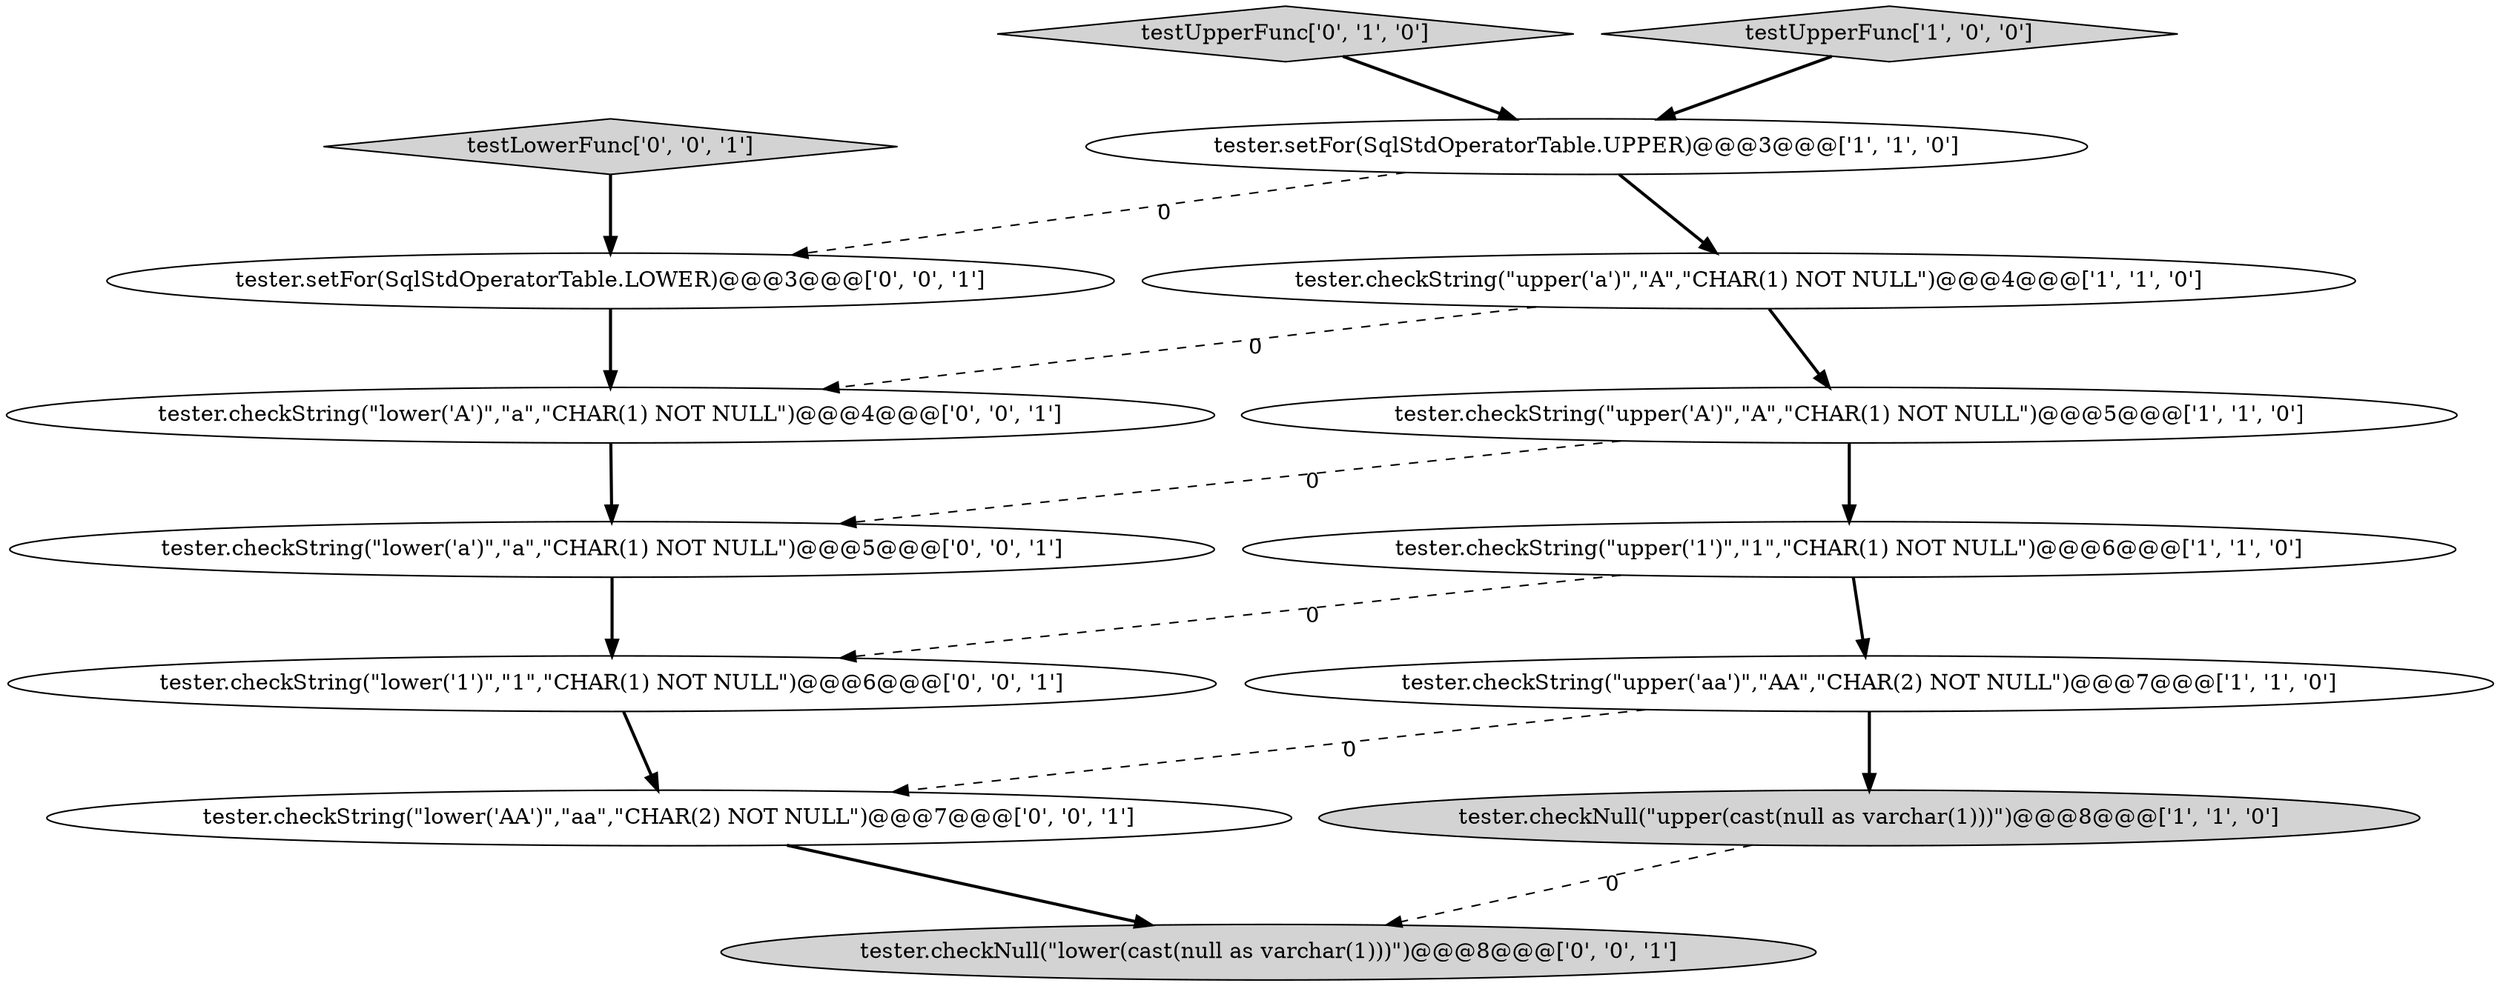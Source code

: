 digraph {
8 [style = filled, label = "tester.checkString(\"lower('A')\",\"a\",\"CHAR(1) NOT NULL\")@@@4@@@['0', '0', '1']", fillcolor = white, shape = ellipse image = "AAA0AAABBB3BBB"];
11 [style = filled, label = "tester.checkString(\"lower('a')\",\"a\",\"CHAR(1) NOT NULL\")@@@5@@@['0', '0', '1']", fillcolor = white, shape = ellipse image = "AAA0AAABBB3BBB"];
13 [style = filled, label = "testLowerFunc['0', '0', '1']", fillcolor = lightgray, shape = diamond image = "AAA0AAABBB3BBB"];
10 [style = filled, label = "tester.setFor(SqlStdOperatorTable.LOWER)@@@3@@@['0', '0', '1']", fillcolor = white, shape = ellipse image = "AAA0AAABBB3BBB"];
6 [style = filled, label = "tester.checkString(\"upper('a')\",\"A\",\"CHAR(1) NOT NULL\")@@@4@@@['1', '1', '0']", fillcolor = white, shape = ellipse image = "AAA0AAABBB1BBB"];
5 [style = filled, label = "tester.checkNull(\"upper(cast(null as varchar(1)))\")@@@8@@@['1', '1', '0']", fillcolor = lightgray, shape = ellipse image = "AAA0AAABBB1BBB"];
4 [style = filled, label = "tester.checkString(\"upper('1')\",\"1\",\"CHAR(1) NOT NULL\")@@@6@@@['1', '1', '0']", fillcolor = white, shape = ellipse image = "AAA0AAABBB1BBB"];
3 [style = filled, label = "tester.checkString(\"upper('A')\",\"A\",\"CHAR(1) NOT NULL\")@@@5@@@['1', '1', '0']", fillcolor = white, shape = ellipse image = "AAA0AAABBB1BBB"];
7 [style = filled, label = "testUpperFunc['0', '1', '0']", fillcolor = lightgray, shape = diamond image = "AAA0AAABBB2BBB"];
1 [style = filled, label = "tester.checkString(\"upper('aa')\",\"AA\",\"CHAR(2) NOT NULL\")@@@7@@@['1', '1', '0']", fillcolor = white, shape = ellipse image = "AAA0AAABBB1BBB"];
12 [style = filled, label = "tester.checkString(\"lower('1')\",\"1\",\"CHAR(1) NOT NULL\")@@@6@@@['0', '0', '1']", fillcolor = white, shape = ellipse image = "AAA0AAABBB3BBB"];
14 [style = filled, label = "tester.checkNull(\"lower(cast(null as varchar(1)))\")@@@8@@@['0', '0', '1']", fillcolor = lightgray, shape = ellipse image = "AAA0AAABBB3BBB"];
9 [style = filled, label = "tester.checkString(\"lower('AA')\",\"aa\",\"CHAR(2) NOT NULL\")@@@7@@@['0', '0', '1']", fillcolor = white, shape = ellipse image = "AAA0AAABBB3BBB"];
2 [style = filled, label = "testUpperFunc['1', '0', '0']", fillcolor = lightgray, shape = diamond image = "AAA0AAABBB1BBB"];
0 [style = filled, label = "tester.setFor(SqlStdOperatorTable.UPPER)@@@3@@@['1', '1', '0']", fillcolor = white, shape = ellipse image = "AAA0AAABBB1BBB"];
1->5 [style = bold, label=""];
13->10 [style = bold, label=""];
6->3 [style = bold, label=""];
1->9 [style = dashed, label="0"];
4->1 [style = bold, label=""];
2->0 [style = bold, label=""];
7->0 [style = bold, label=""];
11->12 [style = bold, label=""];
6->8 [style = dashed, label="0"];
5->14 [style = dashed, label="0"];
10->8 [style = bold, label=""];
12->9 [style = bold, label=""];
8->11 [style = bold, label=""];
0->6 [style = bold, label=""];
3->4 [style = bold, label=""];
0->10 [style = dashed, label="0"];
3->11 [style = dashed, label="0"];
4->12 [style = dashed, label="0"];
9->14 [style = bold, label=""];
}
